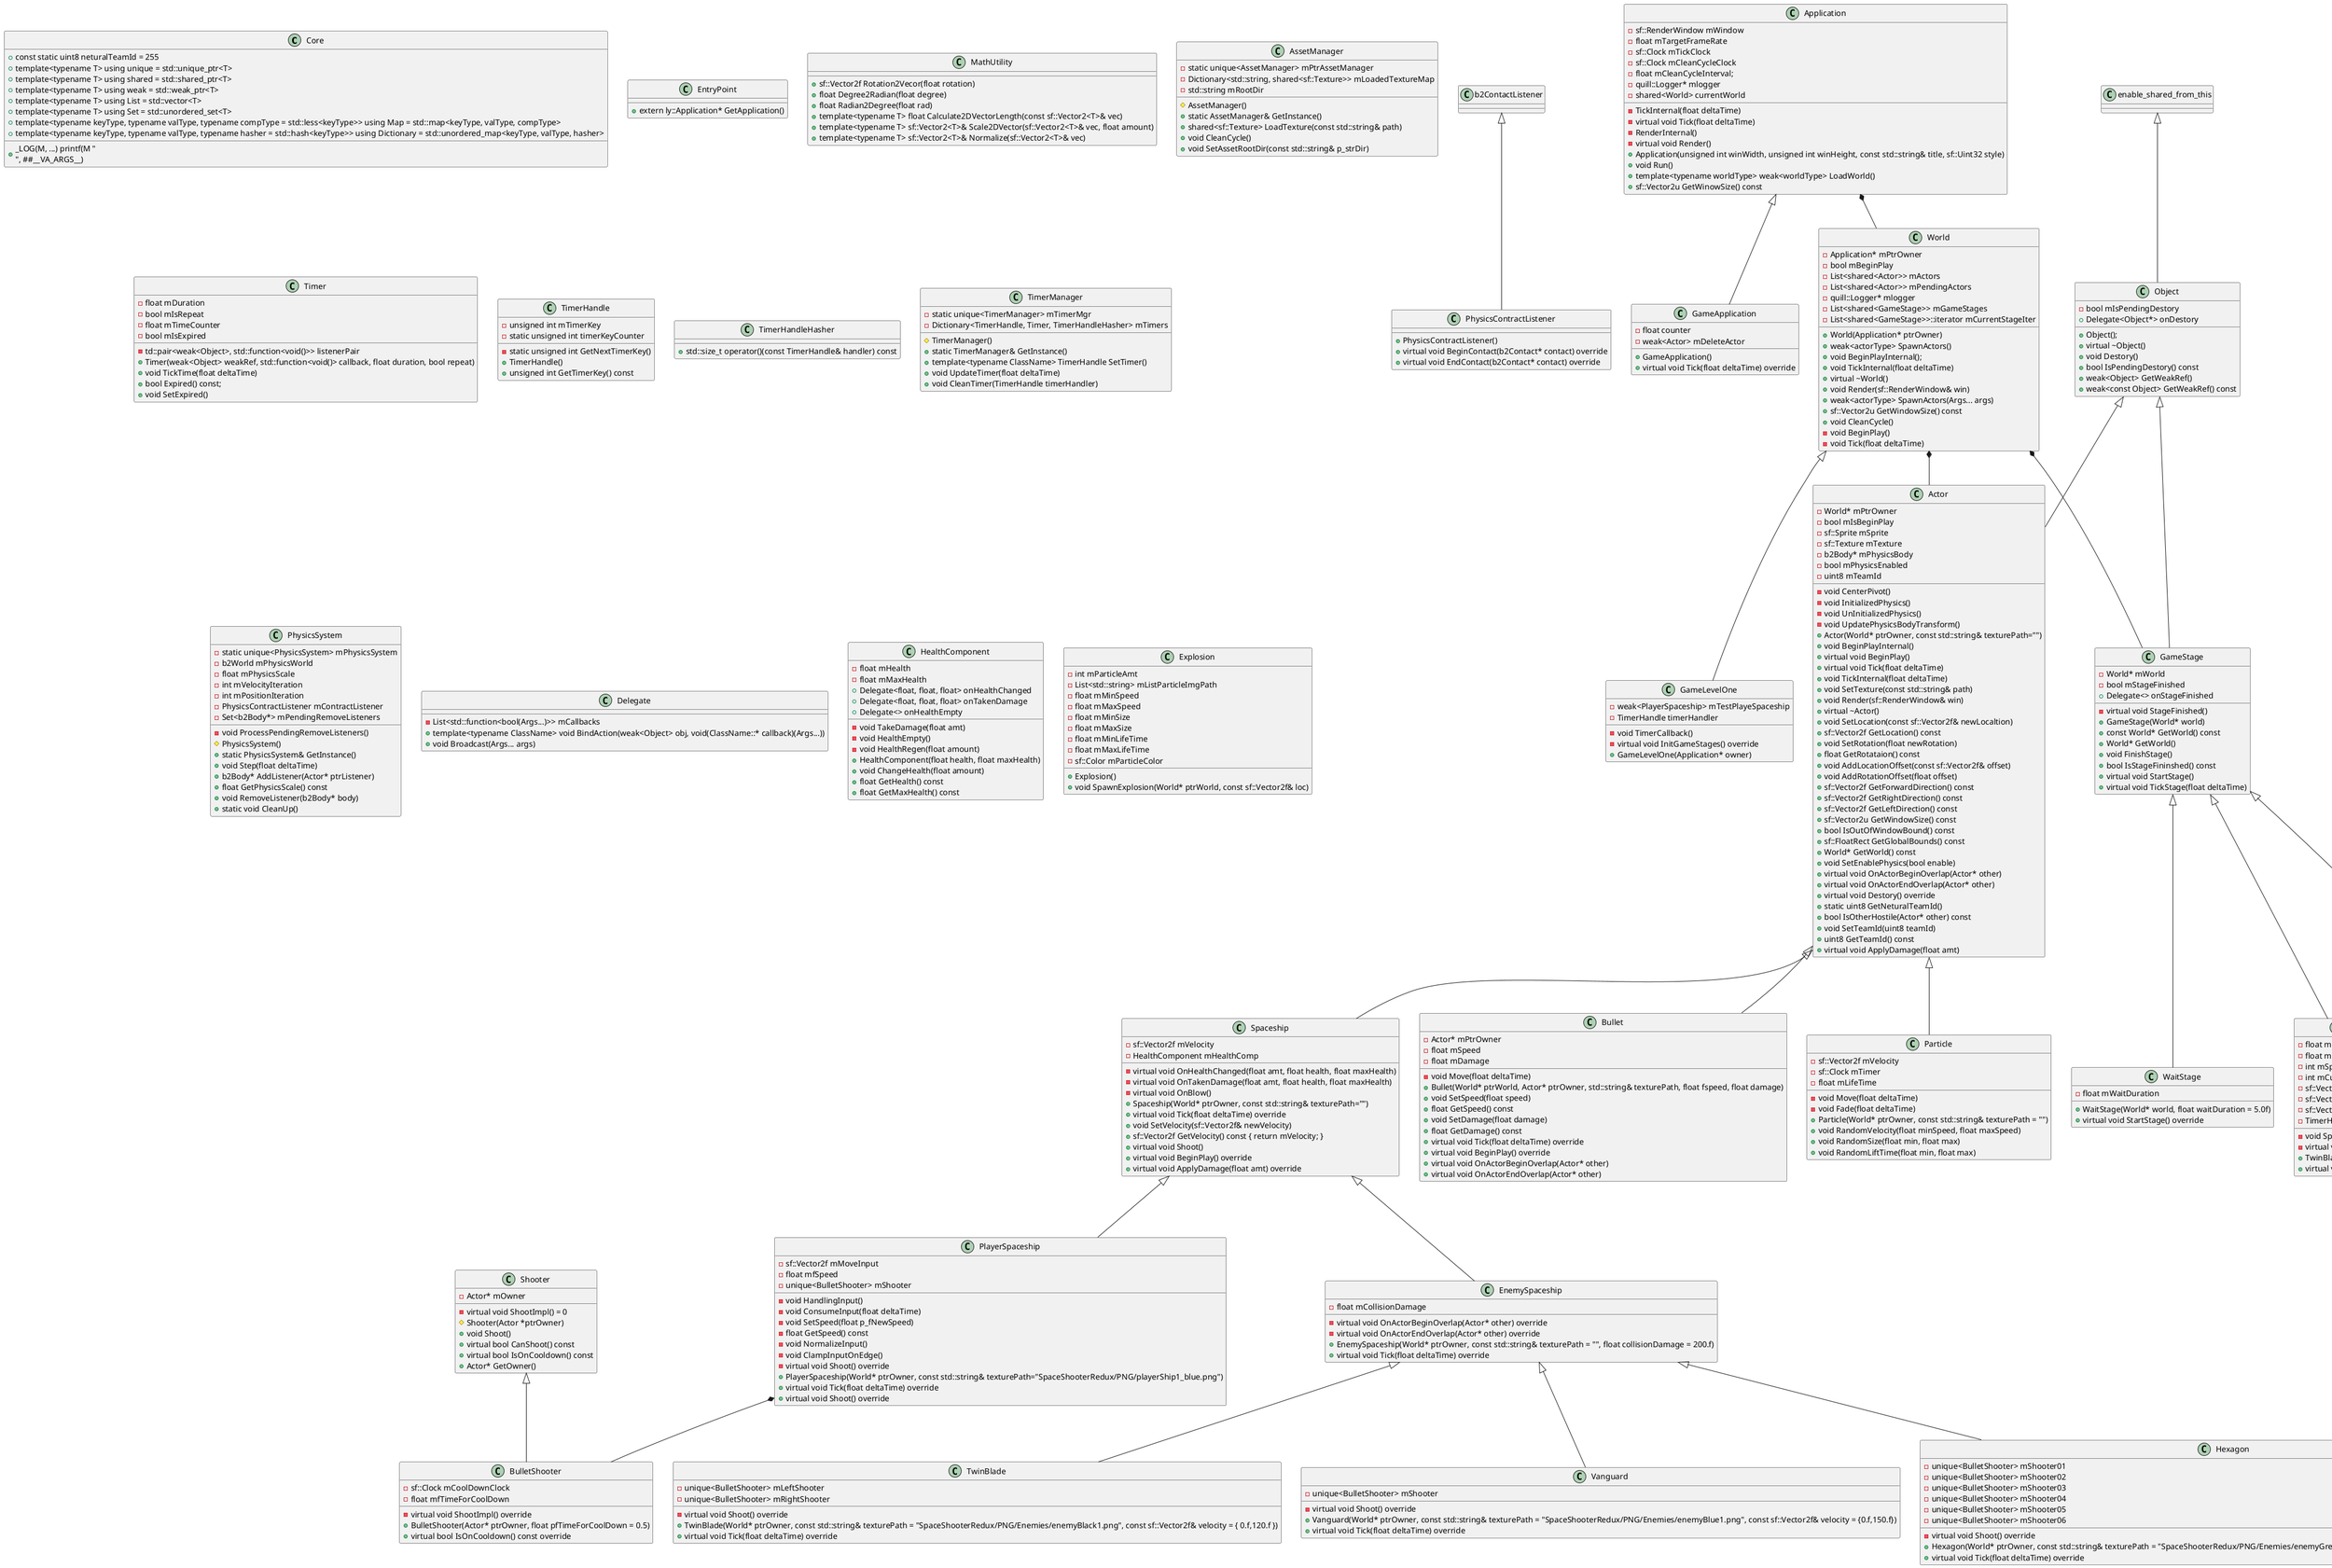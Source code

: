 @startuml

class Core{
    +const static uint8 neturalTeamId = 255
	+template<typename T> using unique = std::unique_ptr<T>
	+template<typename T> using shared = std::shared_ptr<T>
	+template<typename T> using weak = std::weak_ptr<T>
	+template<typename T> using List = std::vector<T>
	+template<typename T> using Set = std::unordered_set<T>
	+template<typename keyType, typename valType, typename compType = std::less<keyType>> using Map = std::map<keyType, valType, compType>
	+template<typename keyType, typename valType, typename hasher = std::hash<keyType>> using Dictionary = std::unordered_map<keyType, valType, hasher>
	+_LOG(M, ...) printf(M "\n", ##__VA_ARGS__)
    	
}

class EntryPoint{
	+extern ly::Application* GetApplication()
}

class MathUtility{
	+sf::Vector2f Rotation2Vecor(float rotation)
	+float Degree2Radian(float degree)
	+float Radian2Degree(float rad)
	+template<typename T> float Calculate2DVectorLength(const sf::Vector2<T>& vec)
	+template<typename T> sf::Vector2<T>& Scale2DVector(sf::Vector2<T>& vec, float amount)
	+template<typename T> sf::Vector2<T>& Normalize(sf::Vector2<T>& vec)
}

class AssetManager{
	-static unique<AssetManager> mPtrAssetManager
	-Dictionary<std::string, shared<sf::Texture>> mLoadedTextureMap
	-std::string mRootDir
	#AssetManager()
	+static AssetManager& GetInstance()
	+shared<sf::Texture> LoadTexture(const std::string& path)
	+void CleanCycle()
	+void SetAssetRootDir(const std::string& p_strDir)
}



class Timer{
	-td::pair<weak<Object>, std::function<void()>> listenerPair
	-float mDuration
	-bool mIsRepeat
	-float mTimeCounter
	-bool mIsExpired
	+Timer(weak<Object> weakRef, std::function<void()> callback, float duration, bool repeat)
	+void TickTime(float deltaTime)
	+bool Expired() const;
	+void SetExpired()
}

class TimerHandle{
	-unsigned int mTimerKey
	-static unsigned int timerKeyCounter
	-static unsigned int GetNextTimerKey()
	+TimerHandle()
	+unsigned int GetTimerKey() const
}

class TimerHandleHasher{
	+std::size_t operator()(const TimerHandle& handler) const
}

class TimerManager{
	-static unique<TimerManager> mTimerMgr
	-Dictionary<TimerHandle, Timer, TimerHandleHasher> mTimers
	#TimerManager()
	+static TimerManager& GetInstance()
	+template<typename ClassName> TimerHandle SetTimer()
	+void UpdateTimer(float deltaTime)
	+void CleanTimer(TimerHandle timerHandler)
}

class PhysicsSystem{
	-static unique<PhysicsSystem> mPhysicsSystem
	-b2World mPhysicsWorld
	-float mPhysicsScale
	-int mVelocityIteration
	-int mPositionIteration
	-PhysicsContractListener mContractListener
	-Set<b2Body*> mPendingRemoveListeners
	-void ProcessPendingRemoveListeners()
	#PhysicsSystem()
	+static PhysicsSystem& GetInstance()
	+void Step(float deltaTime)
	+b2Body* AddListener(Actor* ptrListener)
	+float GetPhysicsScale() const
	+void RemoveListener(b2Body* body)
	+static void CleanUp()
}

class PhysicsContractListener{
	+PhysicsContractListener()
	+virtual void BeginContact(b2Contact* contact) override
	+virtual void EndContact(b2Contact* contact) override
}

class Delegate{
	-List<std::function<bool(Args...)>> mCallbacks
	+template<typename ClassName> void BindAction(weak<Object> obj, void(ClassName::* callback)(Args...))
	+void Broadcast(Args... args)
	
}

class Application{
	-sf::RenderWindow mWindow
	-float mTargetFrameRate
	-sf::Clock mTickClock
	-sf::Clock mCleanCycleClock
	-float mCleanCycleInterval;
	-quill::Logger* mlogger
	-shared<World> currentWorld
	-TickInternal(float deltaTime)
	-virtual void Tick(float deltaTime)
	-RenderInternal()
	-virtual void Render()
	+Application(unsigned int winWidth, unsigned int winHeight, const std::string& title, sf::Uint32 style)
	+void Run()
	+template<typename worldType> weak<worldType> LoadWorld()
	+sf::Vector2u GetWinowSize() const
}

class GameApplication{
	-float counter
	-weak<Actor> mDeleteActor
	+GameApplication()
	+virtual void Tick(float deltaTime) override
	
}

class World{
	-Application* mPtrOwner
	-bool mBeginPlay
	-List<shared<Actor>> mActors
	-List<shared<Actor>> mPendingActors
	-quill::Logger* mlogger
	-List<shared<GameStage>> mGameStages
	-List<shared<GameStage>>::iterator mCurrentStageIter
	+World(Application* ptrOwner)
	+weak<actorType> SpawnActors()
	+void BeginPlayInternal();
	+void TickInternal(float deltaTime)
	+virtual ~World()
	+void Render(sf::RenderWindow& win)
	+weak<actorType> SpawnActors(Args... args)
	+sf::Vector2u GetWindowSize() const
	+void CleanCycle()
    -void BeginPlay()	
	-void Tick(float deltaTime)
}

class GameLevelOne{
	-weak<PlayerSpaceship> mTestPlayeSpaceship
	-TimerHandle timerHandler
	-void TimerCallback()
	-virtual void InitGameStages() override
	+GameLevelOne(Application* owner)
}	

class Object{
	-bool mIsPendingDestory
	+Object();
	+virtual ~Object()
	+void Destory()
	+bool IsPendingDestory() const
	+weak<Object> GetWeakRef()
	+weak<const Object> GetWeakRef() const
	+Delegate<Object*> onDestory
}

class Actor{
	-World* mPtrOwner
	-bool mIsBeginPlay
	-sf::Sprite mSprite
	-sf::Texture mTexture
	-b2Body* mPhysicsBody
	-bool mPhysicsEnabled
	-uint8 mTeamId
	-void CenterPivot()
	-void InitializedPhysics()
	-void UnInitializedPhysics()
	-void UpdatePhysicsBodyTransform()
	+Actor(World* ptrOwner, const std::string& texturePath="")
	+void BeginPlayInternal()
	+virtual void BeginPlay()
	+virtual void Tick(float deltaTime)
	+void TickInternal(float deltaTime)
	+void SetTexture(const std::string& path)
	+void Render(sf::RenderWindow& win)
	+virtual ~Actor()
	+void SetLocation(const sf::Vector2f& newLocaltion)
	+sf::Vector2f GetLocation() const
	+void SetRotation(float newRotation)
	+float GetRotataion() const
	+void AddLocationOffset(const sf::Vector2f& offset)
	+void AddRotationOffset(float offset)
	+sf::Vector2f GetForwardDirection() const
	+sf::Vector2f GetRightDirection() const
	+sf::Vector2f GetLeftDirection() const
	+sf::Vector2u GetWindowSize() const
	+bool IsOutOfWindowBound() const
	+sf::FloatRect GetGlobalBounds() const
	+World* GetWorld() const
	+void SetEnablePhysics(bool enable)
	+virtual void OnActorBeginOverlap(Actor* other)
	+virtual void OnActorEndOverlap(Actor* other)
	+virtual void Destory() override
	+static uint8 GetNeturalTeamId()
	+bool IsOtherHostile(Actor* other) const
	+void SetTeamId(uint8 teamId)
	+uint8 GetTeamId() const
	+virtual void ApplyDamage(float amt)
}

class Spaceship{
	-sf::Vector2f mVelocity
	-HealthComponent mHealthComp
	-virtual void OnHealthChanged(float amt, float health, float maxHealth)
	-virtual void OnTakenDamage(float amt, float health, float maxHealth)
	-virtual void OnBlow()
	+Spaceship(World* ptrOwner, const std::string& texturePath="")
	+virtual void Tick(float deltaTime) override
	+void SetVelocity(sf::Vector2f& newVelocity)
	+sf::Vector2f GetVelocity() const { return mVelocity; }
	+virtual void Shoot()
	+virtual void BeginPlay() override
	+virtual void ApplyDamage(float amt) override
}

class PlayerSpaceship{
	-sf::Vector2f mMoveInput
	-float mfSpeed
	-unique<BulletShooter> mShooter
	-void HandlingInput()
	-void ConsumeInput(float deltaTime)
	-void SetSpeed(float p_fNewSpeed)
	-float GetSpeed() const
	-void NormalizeInput()
	-void ClampInputOnEdge()
	-virtual void Shoot() override
	+PlayerSpaceship(World* ptrOwner, const std::string& texturePath="SpaceShooterRedux/PNG/playerShip1_blue.png")
	+virtual void Tick(float deltaTime) override
	+virtual void Shoot() override	
}

class EnemySpaceship{
	-float mCollisionDamage
	-virtual void OnActorBeginOverlap(Actor* other) override
	-virtual void OnActorEndOverlap(Actor* other) override
	+EnemySpaceship(World* ptrOwner, const std::string& texturePath = "", float collisionDamage = 200.f)
	+virtual void Tick(float deltaTime) override
}

class Hexagon{
	-unique<BulletShooter> mShooter01
	-unique<BulletShooter> mShooter02
	-unique<BulletShooter> mShooter03
	-unique<BulletShooter> mShooter04
	-unique<BulletShooter> mShooter05
	-unique<BulletShooter> mShooter06
	-virtual void Shoot() override
	+Hexagon(World* ptrOwner, const std::string& texturePath = "SpaceShooterRedux/PNG/Enemies/enemyGreen4.png", const sf::Vector2f& velocity = { 0.f,150.f })
	+virtual void Tick(float deltaTime) override
}

class TwinBlade{
	-unique<BulletShooter> mLeftShooter
	-unique<BulletShooter> mRightShooter
	-virtual void Shoot() override
	+TwinBlade(World* ptrOwner, const std::string& texturePath = "SpaceShooterRedux/PNG/Enemies/enemyBlack1.png", const sf::Vector2f& velocity = { 0.f,120.f })
	+virtual void Tick(float deltaTime) override
	
}

class Vanguard{
	-unique<BulletShooter> mShooter
	-virtual void Shoot() override
	+Vanguard(World* ptrOwner, const std::string& texturePath = "SpaceShooterRedux/PNG/Enemies/enemyBlue1.png", const sf::Vector2f& velocity = {0.f,150.f})
	+virtual void Tick(float deltaTime) override
}

class Shooter{
	-Actor* mOwner
	-virtual void ShootImpl() = 0
	#Shooter(Actor *ptrOwner)
	+void Shoot()
	+virtual bool CanShoot() const
	+virtual bool IsOnCooldown() const
	+Actor* GetOwner()
}

class BulletShooter{
	-sf::Clock mCoolDownClock
	-float mfTimeForCoolDown
	-virtual void ShootImpl() override
	+BulletShooter(Actor* ptrOwner, float pfTimeForCoolDown = 0.5)
	+virtual bool IsOnCooldown() const override
	
}

class Bullet{
	-Actor* mPtrOwner
	-float mSpeed
	-float mDamage
	-void Move(float deltaTime)
	+Bullet(World* ptrWorld, Actor* ptrOwner, std::string& texturePath, float fspeed, float damage)
	+void SetSpeed(float speed)
	+float GetSpeed() const
	+void SetDamage(float damage)
	+float GetDamage() const
	+virtual void Tick(float deltaTime) override
	+virtual void BeginPlay() override
	+virtual void OnActorBeginOverlap(Actor* other)
	+virtual void OnActorEndOverlap(Actor* other)
}

class Particle{
	-sf::Vector2f mVelocity
	-sf::Clock mTimer
	-float mLifeTime
	-void Move(float deltaTime)
	-void Fade(float deltaTime)
	+Particle(World* ptrOwner, const std::string& texturePath = "")
	+void RandomVelocity(float minSpeed, float maxSpeed)
	+void RandomSize(float min, float max)
	+void RandomLiftTime(float min, float max)
}

class HealthComponent{
	-float mHealth
	-float mMaxHealth
	-void TakeDamage(float amt)
	-void HealthEmpty()
	-void HealthRegen(float amount)
	+HealthComponent(float health, float maxHealth)
	+void ChangeHealth(float amount)
	+float GetHealth() const
	+float GetMaxHealth() const
	+Delegate<float, float, float> onHealthChanged
	+Delegate<float, float, float> onTakenDamage
	+Delegate<> onHealthEmpty
}

class Explosion{
	-int mParticleAmt
	-List<std::string> mListParticleImgPath
	-float mMinSpeed
	-float mMaxSpeed
	-float mMinSize
	-float mMaxSize
	-float mMinLifeTime
	-float mMaxLifeTime
	-sf::Color mParticleColor
	+Explosion()
	+void SpawnExplosion(World* ptrWorld, const sf::Vector2f& loc)
}

class GameStage{
	-World* mWorld
	-bool mStageFinished
	-virtual void StageFinished()
	+GameStage(World* world)
	+const World* GetWorld() const
	+World* GetWorld()
	+void FinishStage()
	+bool IsStageFininshed() const
	+virtual void StartStage()
	+virtual void TickStage(float deltaTime)
	+Delegate<> onStageFinished
} 

class WaitStage{
	-float mWaitDuration
	+WaitStage(World* world, float waitDuration = 5.0f)
	+virtual void StartStage() override
}

class TwinBladeStage{
	-float mSpawnInterval
	-float mSpawnDistanceToCenter
	-int mSpawnAmt
	-int mCurrentSpawnCount
	-sf::Vector2f mLeftSpawnLoc
	-sf::Vector2f mRightSpawnLoc
	-sf::Vector2f mSpawnLoc
	-TimerHandle mSpawnTimerHandle
	-void SpawnTwinBlade()
	-virtual void StageFinished() override
	+TwinBladeStage(World* world)
	+virtual void StartStage() override
}

class VanguardStage{
	-float mSpawnInterval
	-float mSwitchInterval
	-float mSpawnDistanceToEdge
	-int mRowsToSpawn
	-int mRowSpawnCount
	-int mVarguardsPerRow
	-int mCurrentRowVanguardCount
	-sf::Vector2f mLeftSpawnLoc
	-sf::Vector2f mRightSpawnLoc
	-sf::Vector2f mSpawnLoc
	-TimerHandle mSpawnTimerHdr
	-TimerHandle mSwitchTimerHdr
	-void SpawnVanguard()
	-void SwitchRow()
	-virtual void StageFinished() override
	+VanguardStage(World* world)
	+virtual void StartStage() override
}

Application <|--GameApplication
Application *--World
World *--Actor
World *--GameStage
World <|--GameLevelOne
enable_shared_from_this <|--Object
Object <|--Actor
Object <|--GameStage
GameStage <|--WaitStage
GameStage <|--TwinBladeStage
GameStage <|--VanguardStage
Actor <|--Spaceship
Actor <|--Bullet
Actor <|--Particle
Spaceship <|--PlayerSpaceship
Spaceship <|--EnemySpaceship
EnemySpaceship <|--Vanguard
EnemySpaceship <|--Hexagon
EnemySpaceship <|--TwinBlade
Shooter <|--BulletShooter
PlayerSpaceship *--BulletShooter
b2ContactListener <|--PhysicsContractListener
@enduml
